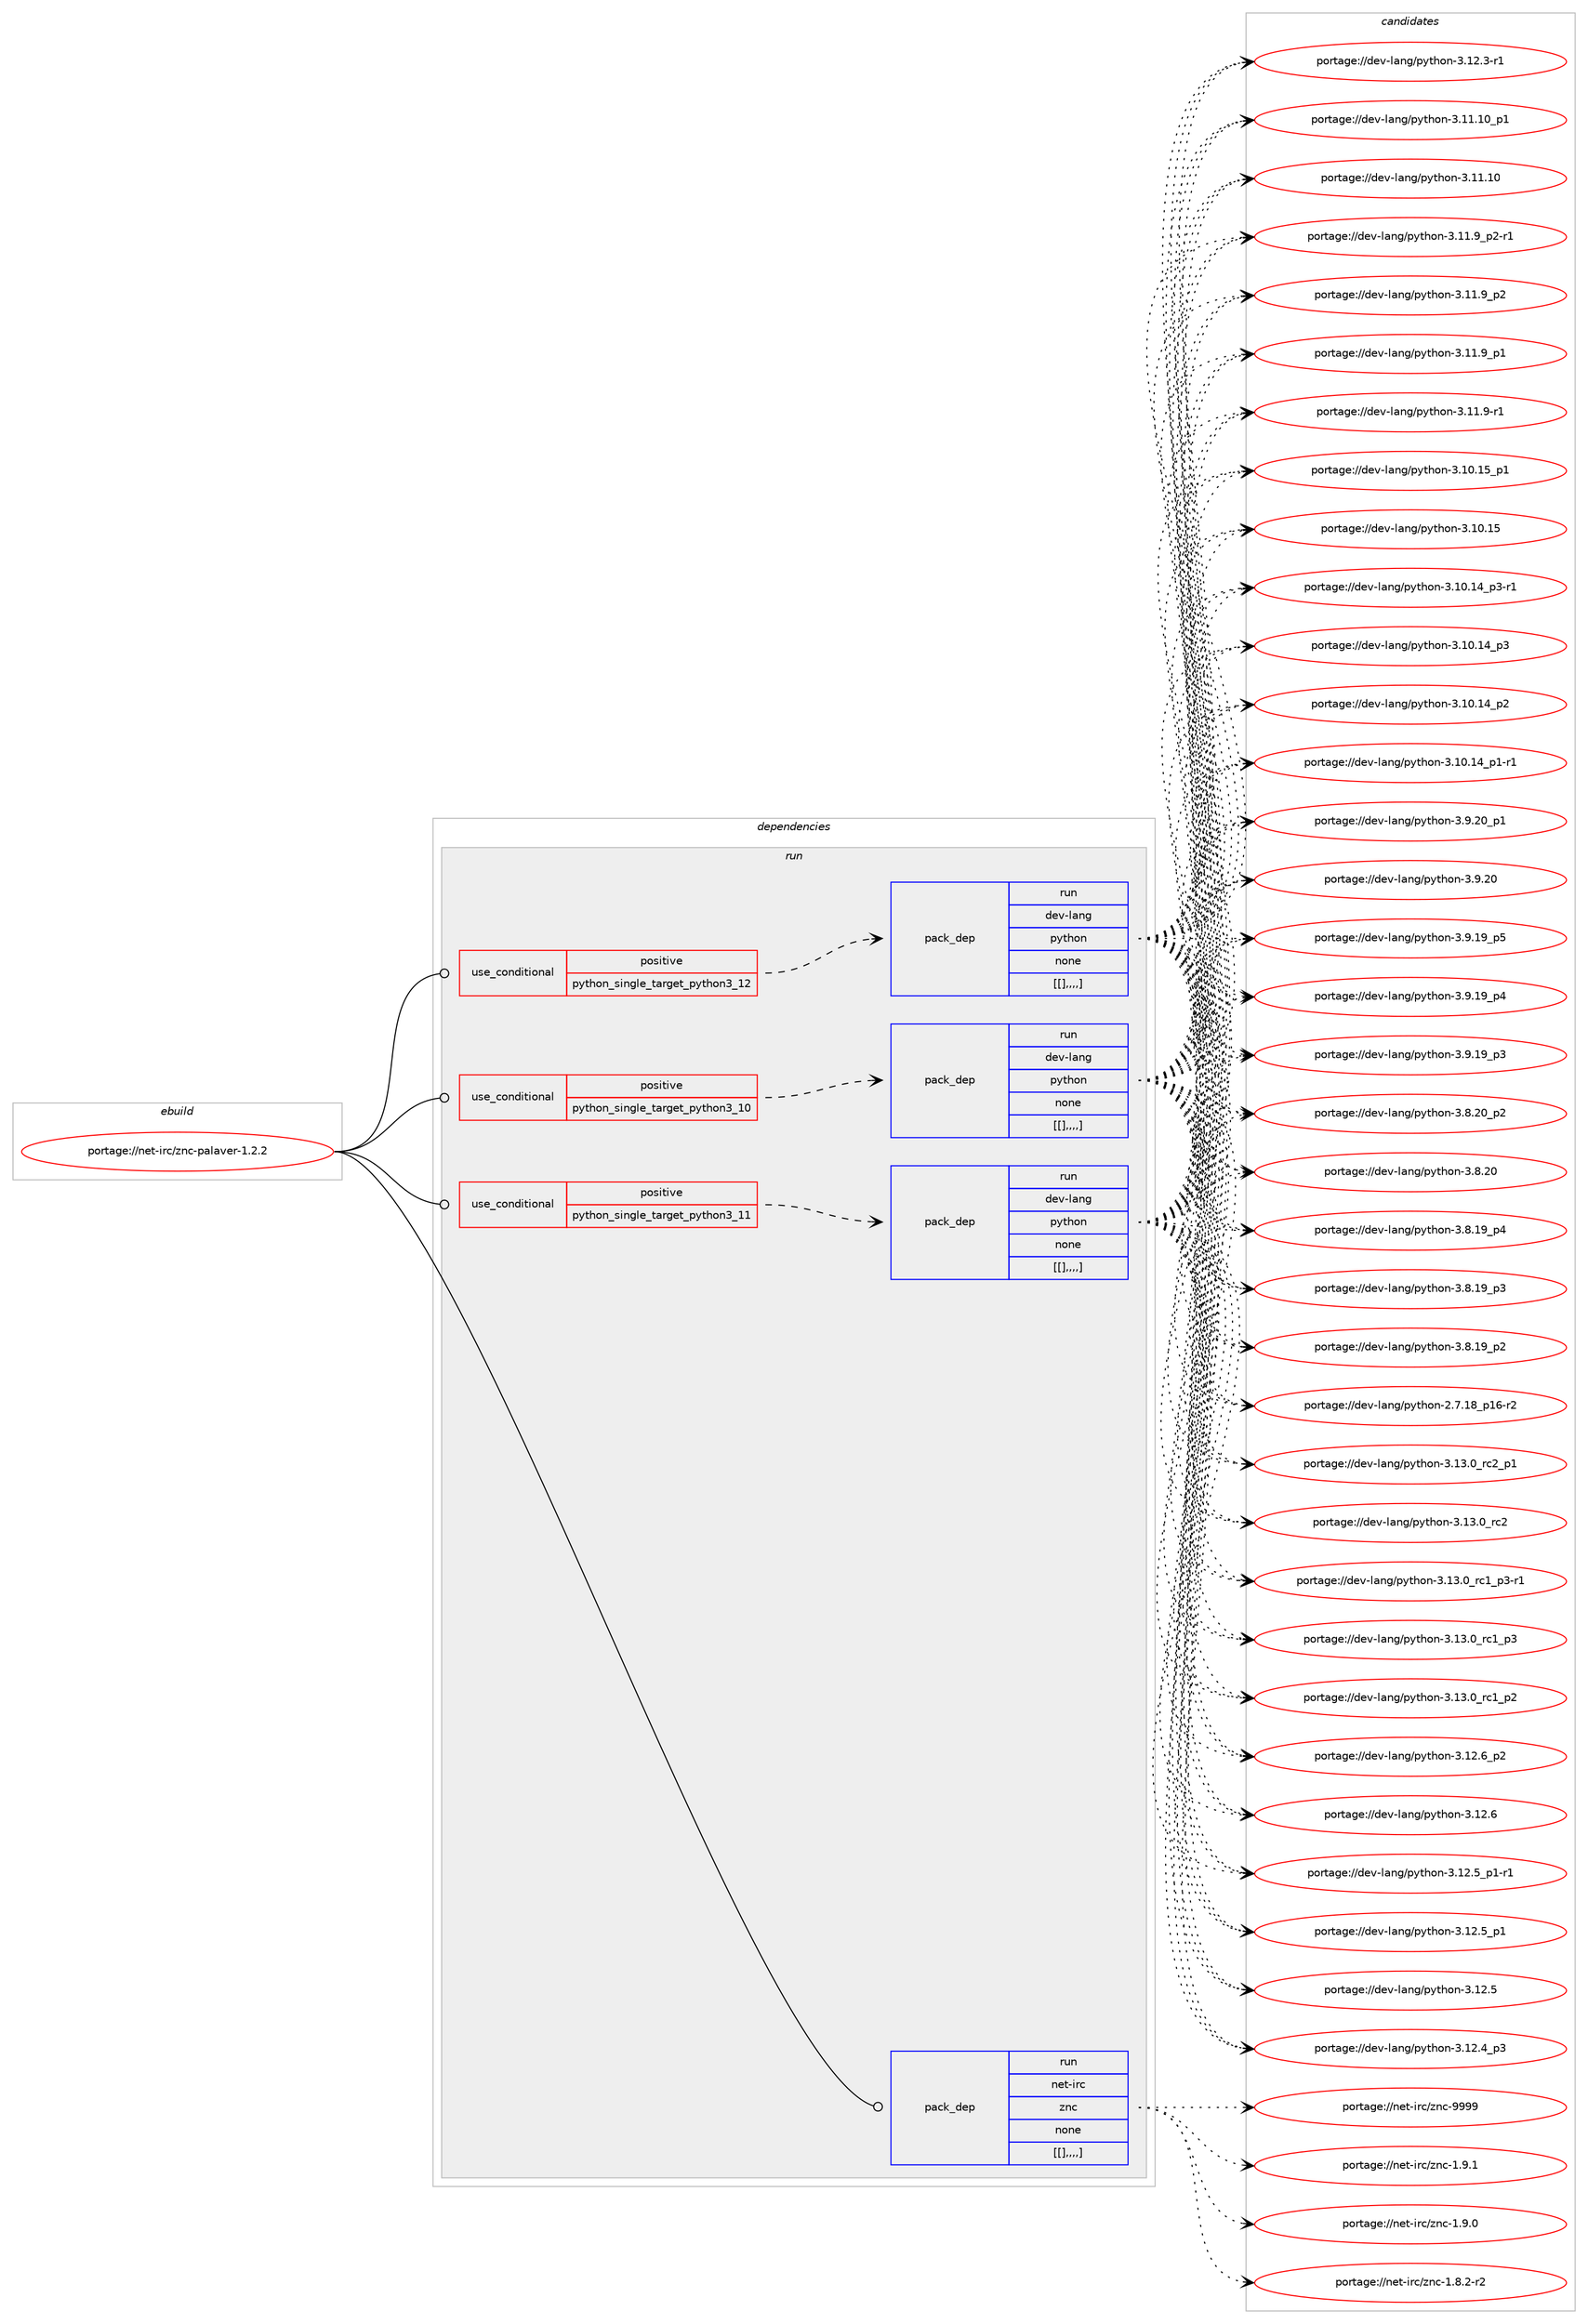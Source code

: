 digraph prolog {

# *************
# Graph options
# *************

newrank=true;
concentrate=true;
compound=true;
graph [rankdir=LR,fontname=Helvetica,fontsize=10,ranksep=1.5];#, ranksep=2.5, nodesep=0.2];
edge  [arrowhead=vee];
node  [fontname=Helvetica,fontsize=10];

# **********
# The ebuild
# **********

subgraph cluster_leftcol {
color=gray;
label=<<i>ebuild</i>>;
id [label="portage://net-irc/znc-palaver-1.2.2", color=red, width=4, href="../net-irc/znc-palaver-1.2.2.svg"];
}

# ****************
# The dependencies
# ****************

subgraph cluster_midcol {
color=gray;
label=<<i>dependencies</i>>;
subgraph cluster_compile {
fillcolor="#eeeeee";
style=filled;
label=<<i>compile</i>>;
}
subgraph cluster_compileandrun {
fillcolor="#eeeeee";
style=filled;
label=<<i>compile and run</i>>;
}
subgraph cluster_run {
fillcolor="#eeeeee";
style=filled;
label=<<i>run</i>>;
subgraph cond97539 {
dependency369702 [label=<<TABLE BORDER="0" CELLBORDER="1" CELLSPACING="0" CELLPADDING="4"><TR><TD ROWSPAN="3" CELLPADDING="10">use_conditional</TD></TR><TR><TD>positive</TD></TR><TR><TD>python_single_target_python3_10</TD></TR></TABLE>>, shape=none, color=red];
subgraph pack269473 {
dependency369703 [label=<<TABLE BORDER="0" CELLBORDER="1" CELLSPACING="0" CELLPADDING="4" WIDTH="220"><TR><TD ROWSPAN="6" CELLPADDING="30">pack_dep</TD></TR><TR><TD WIDTH="110">run</TD></TR><TR><TD>dev-lang</TD></TR><TR><TD>python</TD></TR><TR><TD>none</TD></TR><TR><TD>[[],,,,]</TD></TR></TABLE>>, shape=none, color=blue];
}
dependency369702:e -> dependency369703:w [weight=20,style="dashed",arrowhead="vee"];
}
id:e -> dependency369702:w [weight=20,style="solid",arrowhead="odot"];
subgraph cond97540 {
dependency369704 [label=<<TABLE BORDER="0" CELLBORDER="1" CELLSPACING="0" CELLPADDING="4"><TR><TD ROWSPAN="3" CELLPADDING="10">use_conditional</TD></TR><TR><TD>positive</TD></TR><TR><TD>python_single_target_python3_11</TD></TR></TABLE>>, shape=none, color=red];
subgraph pack269474 {
dependency369705 [label=<<TABLE BORDER="0" CELLBORDER="1" CELLSPACING="0" CELLPADDING="4" WIDTH="220"><TR><TD ROWSPAN="6" CELLPADDING="30">pack_dep</TD></TR><TR><TD WIDTH="110">run</TD></TR><TR><TD>dev-lang</TD></TR><TR><TD>python</TD></TR><TR><TD>none</TD></TR><TR><TD>[[],,,,]</TD></TR></TABLE>>, shape=none, color=blue];
}
dependency369704:e -> dependency369705:w [weight=20,style="dashed",arrowhead="vee"];
}
id:e -> dependency369704:w [weight=20,style="solid",arrowhead="odot"];
subgraph cond97541 {
dependency369706 [label=<<TABLE BORDER="0" CELLBORDER="1" CELLSPACING="0" CELLPADDING="4"><TR><TD ROWSPAN="3" CELLPADDING="10">use_conditional</TD></TR><TR><TD>positive</TD></TR><TR><TD>python_single_target_python3_12</TD></TR></TABLE>>, shape=none, color=red];
subgraph pack269475 {
dependency369707 [label=<<TABLE BORDER="0" CELLBORDER="1" CELLSPACING="0" CELLPADDING="4" WIDTH="220"><TR><TD ROWSPAN="6" CELLPADDING="30">pack_dep</TD></TR><TR><TD WIDTH="110">run</TD></TR><TR><TD>dev-lang</TD></TR><TR><TD>python</TD></TR><TR><TD>none</TD></TR><TR><TD>[[],,,,]</TD></TR></TABLE>>, shape=none, color=blue];
}
dependency369706:e -> dependency369707:w [weight=20,style="dashed",arrowhead="vee"];
}
id:e -> dependency369706:w [weight=20,style="solid",arrowhead="odot"];
subgraph pack269476 {
dependency369708 [label=<<TABLE BORDER="0" CELLBORDER="1" CELLSPACING="0" CELLPADDING="4" WIDTH="220"><TR><TD ROWSPAN="6" CELLPADDING="30">pack_dep</TD></TR><TR><TD WIDTH="110">run</TD></TR><TR><TD>net-irc</TD></TR><TR><TD>znc</TD></TR><TR><TD>none</TD></TR><TR><TD>[[],,,,]</TD></TR></TABLE>>, shape=none, color=blue];
}
id:e -> dependency369708:w [weight=20,style="solid",arrowhead="odot"];
}
}

# **************
# The candidates
# **************

subgraph cluster_choices {
rank=same;
color=gray;
label=<<i>candidates</i>>;

subgraph choice269473 {
color=black;
nodesep=1;
choice100101118451089711010347112121116104111110455146495146489511499509511249 [label="portage://dev-lang/python-3.13.0_rc2_p1", color=red, width=4,href="../dev-lang/python-3.13.0_rc2_p1.svg"];
choice10010111845108971101034711212111610411111045514649514648951149950 [label="portage://dev-lang/python-3.13.0_rc2", color=red, width=4,href="../dev-lang/python-3.13.0_rc2.svg"];
choice1001011184510897110103471121211161041111104551464951464895114994995112514511449 [label="portage://dev-lang/python-3.13.0_rc1_p3-r1", color=red, width=4,href="../dev-lang/python-3.13.0_rc1_p3-r1.svg"];
choice100101118451089711010347112121116104111110455146495146489511499499511251 [label="portage://dev-lang/python-3.13.0_rc1_p3", color=red, width=4,href="../dev-lang/python-3.13.0_rc1_p3.svg"];
choice100101118451089711010347112121116104111110455146495146489511499499511250 [label="portage://dev-lang/python-3.13.0_rc1_p2", color=red, width=4,href="../dev-lang/python-3.13.0_rc1_p2.svg"];
choice100101118451089711010347112121116104111110455146495046549511250 [label="portage://dev-lang/python-3.12.6_p2", color=red, width=4,href="../dev-lang/python-3.12.6_p2.svg"];
choice10010111845108971101034711212111610411111045514649504654 [label="portage://dev-lang/python-3.12.6", color=red, width=4,href="../dev-lang/python-3.12.6.svg"];
choice1001011184510897110103471121211161041111104551464950465395112494511449 [label="portage://dev-lang/python-3.12.5_p1-r1", color=red, width=4,href="../dev-lang/python-3.12.5_p1-r1.svg"];
choice100101118451089711010347112121116104111110455146495046539511249 [label="portage://dev-lang/python-3.12.5_p1", color=red, width=4,href="../dev-lang/python-3.12.5_p1.svg"];
choice10010111845108971101034711212111610411111045514649504653 [label="portage://dev-lang/python-3.12.5", color=red, width=4,href="../dev-lang/python-3.12.5.svg"];
choice100101118451089711010347112121116104111110455146495046529511251 [label="portage://dev-lang/python-3.12.4_p3", color=red, width=4,href="../dev-lang/python-3.12.4_p3.svg"];
choice100101118451089711010347112121116104111110455146495046514511449 [label="portage://dev-lang/python-3.12.3-r1", color=red, width=4,href="../dev-lang/python-3.12.3-r1.svg"];
choice10010111845108971101034711212111610411111045514649494649489511249 [label="portage://dev-lang/python-3.11.10_p1", color=red, width=4,href="../dev-lang/python-3.11.10_p1.svg"];
choice1001011184510897110103471121211161041111104551464949464948 [label="portage://dev-lang/python-3.11.10", color=red, width=4,href="../dev-lang/python-3.11.10.svg"];
choice1001011184510897110103471121211161041111104551464949465795112504511449 [label="portage://dev-lang/python-3.11.9_p2-r1", color=red, width=4,href="../dev-lang/python-3.11.9_p2-r1.svg"];
choice100101118451089711010347112121116104111110455146494946579511250 [label="portage://dev-lang/python-3.11.9_p2", color=red, width=4,href="../dev-lang/python-3.11.9_p2.svg"];
choice100101118451089711010347112121116104111110455146494946579511249 [label="portage://dev-lang/python-3.11.9_p1", color=red, width=4,href="../dev-lang/python-3.11.9_p1.svg"];
choice100101118451089711010347112121116104111110455146494946574511449 [label="portage://dev-lang/python-3.11.9-r1", color=red, width=4,href="../dev-lang/python-3.11.9-r1.svg"];
choice10010111845108971101034711212111610411111045514649484649539511249 [label="portage://dev-lang/python-3.10.15_p1", color=red, width=4,href="../dev-lang/python-3.10.15_p1.svg"];
choice1001011184510897110103471121211161041111104551464948464953 [label="portage://dev-lang/python-3.10.15", color=red, width=4,href="../dev-lang/python-3.10.15.svg"];
choice100101118451089711010347112121116104111110455146494846495295112514511449 [label="portage://dev-lang/python-3.10.14_p3-r1", color=red, width=4,href="../dev-lang/python-3.10.14_p3-r1.svg"];
choice10010111845108971101034711212111610411111045514649484649529511251 [label="portage://dev-lang/python-3.10.14_p3", color=red, width=4,href="../dev-lang/python-3.10.14_p3.svg"];
choice10010111845108971101034711212111610411111045514649484649529511250 [label="portage://dev-lang/python-3.10.14_p2", color=red, width=4,href="../dev-lang/python-3.10.14_p2.svg"];
choice100101118451089711010347112121116104111110455146494846495295112494511449 [label="portage://dev-lang/python-3.10.14_p1-r1", color=red, width=4,href="../dev-lang/python-3.10.14_p1-r1.svg"];
choice100101118451089711010347112121116104111110455146574650489511249 [label="portage://dev-lang/python-3.9.20_p1", color=red, width=4,href="../dev-lang/python-3.9.20_p1.svg"];
choice10010111845108971101034711212111610411111045514657465048 [label="portage://dev-lang/python-3.9.20", color=red, width=4,href="../dev-lang/python-3.9.20.svg"];
choice100101118451089711010347112121116104111110455146574649579511253 [label="portage://dev-lang/python-3.9.19_p5", color=red, width=4,href="../dev-lang/python-3.9.19_p5.svg"];
choice100101118451089711010347112121116104111110455146574649579511252 [label="portage://dev-lang/python-3.9.19_p4", color=red, width=4,href="../dev-lang/python-3.9.19_p4.svg"];
choice100101118451089711010347112121116104111110455146574649579511251 [label="portage://dev-lang/python-3.9.19_p3", color=red, width=4,href="../dev-lang/python-3.9.19_p3.svg"];
choice100101118451089711010347112121116104111110455146564650489511250 [label="portage://dev-lang/python-3.8.20_p2", color=red, width=4,href="../dev-lang/python-3.8.20_p2.svg"];
choice10010111845108971101034711212111610411111045514656465048 [label="portage://dev-lang/python-3.8.20", color=red, width=4,href="../dev-lang/python-3.8.20.svg"];
choice100101118451089711010347112121116104111110455146564649579511252 [label="portage://dev-lang/python-3.8.19_p4", color=red, width=4,href="../dev-lang/python-3.8.19_p4.svg"];
choice100101118451089711010347112121116104111110455146564649579511251 [label="portage://dev-lang/python-3.8.19_p3", color=red, width=4,href="../dev-lang/python-3.8.19_p3.svg"];
choice100101118451089711010347112121116104111110455146564649579511250 [label="portage://dev-lang/python-3.8.19_p2", color=red, width=4,href="../dev-lang/python-3.8.19_p2.svg"];
choice100101118451089711010347112121116104111110455046554649569511249544511450 [label="portage://dev-lang/python-2.7.18_p16-r2", color=red, width=4,href="../dev-lang/python-2.7.18_p16-r2.svg"];
dependency369703:e -> choice100101118451089711010347112121116104111110455146495146489511499509511249:w [style=dotted,weight="100"];
dependency369703:e -> choice10010111845108971101034711212111610411111045514649514648951149950:w [style=dotted,weight="100"];
dependency369703:e -> choice1001011184510897110103471121211161041111104551464951464895114994995112514511449:w [style=dotted,weight="100"];
dependency369703:e -> choice100101118451089711010347112121116104111110455146495146489511499499511251:w [style=dotted,weight="100"];
dependency369703:e -> choice100101118451089711010347112121116104111110455146495146489511499499511250:w [style=dotted,weight="100"];
dependency369703:e -> choice100101118451089711010347112121116104111110455146495046549511250:w [style=dotted,weight="100"];
dependency369703:e -> choice10010111845108971101034711212111610411111045514649504654:w [style=dotted,weight="100"];
dependency369703:e -> choice1001011184510897110103471121211161041111104551464950465395112494511449:w [style=dotted,weight="100"];
dependency369703:e -> choice100101118451089711010347112121116104111110455146495046539511249:w [style=dotted,weight="100"];
dependency369703:e -> choice10010111845108971101034711212111610411111045514649504653:w [style=dotted,weight="100"];
dependency369703:e -> choice100101118451089711010347112121116104111110455146495046529511251:w [style=dotted,weight="100"];
dependency369703:e -> choice100101118451089711010347112121116104111110455146495046514511449:w [style=dotted,weight="100"];
dependency369703:e -> choice10010111845108971101034711212111610411111045514649494649489511249:w [style=dotted,weight="100"];
dependency369703:e -> choice1001011184510897110103471121211161041111104551464949464948:w [style=dotted,weight="100"];
dependency369703:e -> choice1001011184510897110103471121211161041111104551464949465795112504511449:w [style=dotted,weight="100"];
dependency369703:e -> choice100101118451089711010347112121116104111110455146494946579511250:w [style=dotted,weight="100"];
dependency369703:e -> choice100101118451089711010347112121116104111110455146494946579511249:w [style=dotted,weight="100"];
dependency369703:e -> choice100101118451089711010347112121116104111110455146494946574511449:w [style=dotted,weight="100"];
dependency369703:e -> choice10010111845108971101034711212111610411111045514649484649539511249:w [style=dotted,weight="100"];
dependency369703:e -> choice1001011184510897110103471121211161041111104551464948464953:w [style=dotted,weight="100"];
dependency369703:e -> choice100101118451089711010347112121116104111110455146494846495295112514511449:w [style=dotted,weight="100"];
dependency369703:e -> choice10010111845108971101034711212111610411111045514649484649529511251:w [style=dotted,weight="100"];
dependency369703:e -> choice10010111845108971101034711212111610411111045514649484649529511250:w [style=dotted,weight="100"];
dependency369703:e -> choice100101118451089711010347112121116104111110455146494846495295112494511449:w [style=dotted,weight="100"];
dependency369703:e -> choice100101118451089711010347112121116104111110455146574650489511249:w [style=dotted,weight="100"];
dependency369703:e -> choice10010111845108971101034711212111610411111045514657465048:w [style=dotted,weight="100"];
dependency369703:e -> choice100101118451089711010347112121116104111110455146574649579511253:w [style=dotted,weight="100"];
dependency369703:e -> choice100101118451089711010347112121116104111110455146574649579511252:w [style=dotted,weight="100"];
dependency369703:e -> choice100101118451089711010347112121116104111110455146574649579511251:w [style=dotted,weight="100"];
dependency369703:e -> choice100101118451089711010347112121116104111110455146564650489511250:w [style=dotted,weight="100"];
dependency369703:e -> choice10010111845108971101034711212111610411111045514656465048:w [style=dotted,weight="100"];
dependency369703:e -> choice100101118451089711010347112121116104111110455146564649579511252:w [style=dotted,weight="100"];
dependency369703:e -> choice100101118451089711010347112121116104111110455146564649579511251:w [style=dotted,weight="100"];
dependency369703:e -> choice100101118451089711010347112121116104111110455146564649579511250:w [style=dotted,weight="100"];
dependency369703:e -> choice100101118451089711010347112121116104111110455046554649569511249544511450:w [style=dotted,weight="100"];
}
subgraph choice269474 {
color=black;
nodesep=1;
choice100101118451089711010347112121116104111110455146495146489511499509511249 [label="portage://dev-lang/python-3.13.0_rc2_p1", color=red, width=4,href="../dev-lang/python-3.13.0_rc2_p1.svg"];
choice10010111845108971101034711212111610411111045514649514648951149950 [label="portage://dev-lang/python-3.13.0_rc2", color=red, width=4,href="../dev-lang/python-3.13.0_rc2.svg"];
choice1001011184510897110103471121211161041111104551464951464895114994995112514511449 [label="portage://dev-lang/python-3.13.0_rc1_p3-r1", color=red, width=4,href="../dev-lang/python-3.13.0_rc1_p3-r1.svg"];
choice100101118451089711010347112121116104111110455146495146489511499499511251 [label="portage://dev-lang/python-3.13.0_rc1_p3", color=red, width=4,href="../dev-lang/python-3.13.0_rc1_p3.svg"];
choice100101118451089711010347112121116104111110455146495146489511499499511250 [label="portage://dev-lang/python-3.13.0_rc1_p2", color=red, width=4,href="../dev-lang/python-3.13.0_rc1_p2.svg"];
choice100101118451089711010347112121116104111110455146495046549511250 [label="portage://dev-lang/python-3.12.6_p2", color=red, width=4,href="../dev-lang/python-3.12.6_p2.svg"];
choice10010111845108971101034711212111610411111045514649504654 [label="portage://dev-lang/python-3.12.6", color=red, width=4,href="../dev-lang/python-3.12.6.svg"];
choice1001011184510897110103471121211161041111104551464950465395112494511449 [label="portage://dev-lang/python-3.12.5_p1-r1", color=red, width=4,href="../dev-lang/python-3.12.5_p1-r1.svg"];
choice100101118451089711010347112121116104111110455146495046539511249 [label="portage://dev-lang/python-3.12.5_p1", color=red, width=4,href="../dev-lang/python-3.12.5_p1.svg"];
choice10010111845108971101034711212111610411111045514649504653 [label="portage://dev-lang/python-3.12.5", color=red, width=4,href="../dev-lang/python-3.12.5.svg"];
choice100101118451089711010347112121116104111110455146495046529511251 [label="portage://dev-lang/python-3.12.4_p3", color=red, width=4,href="../dev-lang/python-3.12.4_p3.svg"];
choice100101118451089711010347112121116104111110455146495046514511449 [label="portage://dev-lang/python-3.12.3-r1", color=red, width=4,href="../dev-lang/python-3.12.3-r1.svg"];
choice10010111845108971101034711212111610411111045514649494649489511249 [label="portage://dev-lang/python-3.11.10_p1", color=red, width=4,href="../dev-lang/python-3.11.10_p1.svg"];
choice1001011184510897110103471121211161041111104551464949464948 [label="portage://dev-lang/python-3.11.10", color=red, width=4,href="../dev-lang/python-3.11.10.svg"];
choice1001011184510897110103471121211161041111104551464949465795112504511449 [label="portage://dev-lang/python-3.11.9_p2-r1", color=red, width=4,href="../dev-lang/python-3.11.9_p2-r1.svg"];
choice100101118451089711010347112121116104111110455146494946579511250 [label="portage://dev-lang/python-3.11.9_p2", color=red, width=4,href="../dev-lang/python-3.11.9_p2.svg"];
choice100101118451089711010347112121116104111110455146494946579511249 [label="portage://dev-lang/python-3.11.9_p1", color=red, width=4,href="../dev-lang/python-3.11.9_p1.svg"];
choice100101118451089711010347112121116104111110455146494946574511449 [label="portage://dev-lang/python-3.11.9-r1", color=red, width=4,href="../dev-lang/python-3.11.9-r1.svg"];
choice10010111845108971101034711212111610411111045514649484649539511249 [label="portage://dev-lang/python-3.10.15_p1", color=red, width=4,href="../dev-lang/python-3.10.15_p1.svg"];
choice1001011184510897110103471121211161041111104551464948464953 [label="portage://dev-lang/python-3.10.15", color=red, width=4,href="../dev-lang/python-3.10.15.svg"];
choice100101118451089711010347112121116104111110455146494846495295112514511449 [label="portage://dev-lang/python-3.10.14_p3-r1", color=red, width=4,href="../dev-lang/python-3.10.14_p3-r1.svg"];
choice10010111845108971101034711212111610411111045514649484649529511251 [label="portage://dev-lang/python-3.10.14_p3", color=red, width=4,href="../dev-lang/python-3.10.14_p3.svg"];
choice10010111845108971101034711212111610411111045514649484649529511250 [label="portage://dev-lang/python-3.10.14_p2", color=red, width=4,href="../dev-lang/python-3.10.14_p2.svg"];
choice100101118451089711010347112121116104111110455146494846495295112494511449 [label="portage://dev-lang/python-3.10.14_p1-r1", color=red, width=4,href="../dev-lang/python-3.10.14_p1-r1.svg"];
choice100101118451089711010347112121116104111110455146574650489511249 [label="portage://dev-lang/python-3.9.20_p1", color=red, width=4,href="../dev-lang/python-3.9.20_p1.svg"];
choice10010111845108971101034711212111610411111045514657465048 [label="portage://dev-lang/python-3.9.20", color=red, width=4,href="../dev-lang/python-3.9.20.svg"];
choice100101118451089711010347112121116104111110455146574649579511253 [label="portage://dev-lang/python-3.9.19_p5", color=red, width=4,href="../dev-lang/python-3.9.19_p5.svg"];
choice100101118451089711010347112121116104111110455146574649579511252 [label="portage://dev-lang/python-3.9.19_p4", color=red, width=4,href="../dev-lang/python-3.9.19_p4.svg"];
choice100101118451089711010347112121116104111110455146574649579511251 [label="portage://dev-lang/python-3.9.19_p3", color=red, width=4,href="../dev-lang/python-3.9.19_p3.svg"];
choice100101118451089711010347112121116104111110455146564650489511250 [label="portage://dev-lang/python-3.8.20_p2", color=red, width=4,href="../dev-lang/python-3.8.20_p2.svg"];
choice10010111845108971101034711212111610411111045514656465048 [label="portage://dev-lang/python-3.8.20", color=red, width=4,href="../dev-lang/python-3.8.20.svg"];
choice100101118451089711010347112121116104111110455146564649579511252 [label="portage://dev-lang/python-3.8.19_p4", color=red, width=4,href="../dev-lang/python-3.8.19_p4.svg"];
choice100101118451089711010347112121116104111110455146564649579511251 [label="portage://dev-lang/python-3.8.19_p3", color=red, width=4,href="../dev-lang/python-3.8.19_p3.svg"];
choice100101118451089711010347112121116104111110455146564649579511250 [label="portage://dev-lang/python-3.8.19_p2", color=red, width=4,href="../dev-lang/python-3.8.19_p2.svg"];
choice100101118451089711010347112121116104111110455046554649569511249544511450 [label="portage://dev-lang/python-2.7.18_p16-r2", color=red, width=4,href="../dev-lang/python-2.7.18_p16-r2.svg"];
dependency369705:e -> choice100101118451089711010347112121116104111110455146495146489511499509511249:w [style=dotted,weight="100"];
dependency369705:e -> choice10010111845108971101034711212111610411111045514649514648951149950:w [style=dotted,weight="100"];
dependency369705:e -> choice1001011184510897110103471121211161041111104551464951464895114994995112514511449:w [style=dotted,weight="100"];
dependency369705:e -> choice100101118451089711010347112121116104111110455146495146489511499499511251:w [style=dotted,weight="100"];
dependency369705:e -> choice100101118451089711010347112121116104111110455146495146489511499499511250:w [style=dotted,weight="100"];
dependency369705:e -> choice100101118451089711010347112121116104111110455146495046549511250:w [style=dotted,weight="100"];
dependency369705:e -> choice10010111845108971101034711212111610411111045514649504654:w [style=dotted,weight="100"];
dependency369705:e -> choice1001011184510897110103471121211161041111104551464950465395112494511449:w [style=dotted,weight="100"];
dependency369705:e -> choice100101118451089711010347112121116104111110455146495046539511249:w [style=dotted,weight="100"];
dependency369705:e -> choice10010111845108971101034711212111610411111045514649504653:w [style=dotted,weight="100"];
dependency369705:e -> choice100101118451089711010347112121116104111110455146495046529511251:w [style=dotted,weight="100"];
dependency369705:e -> choice100101118451089711010347112121116104111110455146495046514511449:w [style=dotted,weight="100"];
dependency369705:e -> choice10010111845108971101034711212111610411111045514649494649489511249:w [style=dotted,weight="100"];
dependency369705:e -> choice1001011184510897110103471121211161041111104551464949464948:w [style=dotted,weight="100"];
dependency369705:e -> choice1001011184510897110103471121211161041111104551464949465795112504511449:w [style=dotted,weight="100"];
dependency369705:e -> choice100101118451089711010347112121116104111110455146494946579511250:w [style=dotted,weight="100"];
dependency369705:e -> choice100101118451089711010347112121116104111110455146494946579511249:w [style=dotted,weight="100"];
dependency369705:e -> choice100101118451089711010347112121116104111110455146494946574511449:w [style=dotted,weight="100"];
dependency369705:e -> choice10010111845108971101034711212111610411111045514649484649539511249:w [style=dotted,weight="100"];
dependency369705:e -> choice1001011184510897110103471121211161041111104551464948464953:w [style=dotted,weight="100"];
dependency369705:e -> choice100101118451089711010347112121116104111110455146494846495295112514511449:w [style=dotted,weight="100"];
dependency369705:e -> choice10010111845108971101034711212111610411111045514649484649529511251:w [style=dotted,weight="100"];
dependency369705:e -> choice10010111845108971101034711212111610411111045514649484649529511250:w [style=dotted,weight="100"];
dependency369705:e -> choice100101118451089711010347112121116104111110455146494846495295112494511449:w [style=dotted,weight="100"];
dependency369705:e -> choice100101118451089711010347112121116104111110455146574650489511249:w [style=dotted,weight="100"];
dependency369705:e -> choice10010111845108971101034711212111610411111045514657465048:w [style=dotted,weight="100"];
dependency369705:e -> choice100101118451089711010347112121116104111110455146574649579511253:w [style=dotted,weight="100"];
dependency369705:e -> choice100101118451089711010347112121116104111110455146574649579511252:w [style=dotted,weight="100"];
dependency369705:e -> choice100101118451089711010347112121116104111110455146574649579511251:w [style=dotted,weight="100"];
dependency369705:e -> choice100101118451089711010347112121116104111110455146564650489511250:w [style=dotted,weight="100"];
dependency369705:e -> choice10010111845108971101034711212111610411111045514656465048:w [style=dotted,weight="100"];
dependency369705:e -> choice100101118451089711010347112121116104111110455146564649579511252:w [style=dotted,weight="100"];
dependency369705:e -> choice100101118451089711010347112121116104111110455146564649579511251:w [style=dotted,weight="100"];
dependency369705:e -> choice100101118451089711010347112121116104111110455146564649579511250:w [style=dotted,weight="100"];
dependency369705:e -> choice100101118451089711010347112121116104111110455046554649569511249544511450:w [style=dotted,weight="100"];
}
subgraph choice269475 {
color=black;
nodesep=1;
choice100101118451089711010347112121116104111110455146495146489511499509511249 [label="portage://dev-lang/python-3.13.0_rc2_p1", color=red, width=4,href="../dev-lang/python-3.13.0_rc2_p1.svg"];
choice10010111845108971101034711212111610411111045514649514648951149950 [label="portage://dev-lang/python-3.13.0_rc2", color=red, width=4,href="../dev-lang/python-3.13.0_rc2.svg"];
choice1001011184510897110103471121211161041111104551464951464895114994995112514511449 [label="portage://dev-lang/python-3.13.0_rc1_p3-r1", color=red, width=4,href="../dev-lang/python-3.13.0_rc1_p3-r1.svg"];
choice100101118451089711010347112121116104111110455146495146489511499499511251 [label="portage://dev-lang/python-3.13.0_rc1_p3", color=red, width=4,href="../dev-lang/python-3.13.0_rc1_p3.svg"];
choice100101118451089711010347112121116104111110455146495146489511499499511250 [label="portage://dev-lang/python-3.13.0_rc1_p2", color=red, width=4,href="../dev-lang/python-3.13.0_rc1_p2.svg"];
choice100101118451089711010347112121116104111110455146495046549511250 [label="portage://dev-lang/python-3.12.6_p2", color=red, width=4,href="../dev-lang/python-3.12.6_p2.svg"];
choice10010111845108971101034711212111610411111045514649504654 [label="portage://dev-lang/python-3.12.6", color=red, width=4,href="../dev-lang/python-3.12.6.svg"];
choice1001011184510897110103471121211161041111104551464950465395112494511449 [label="portage://dev-lang/python-3.12.5_p1-r1", color=red, width=4,href="../dev-lang/python-3.12.5_p1-r1.svg"];
choice100101118451089711010347112121116104111110455146495046539511249 [label="portage://dev-lang/python-3.12.5_p1", color=red, width=4,href="../dev-lang/python-3.12.5_p1.svg"];
choice10010111845108971101034711212111610411111045514649504653 [label="portage://dev-lang/python-3.12.5", color=red, width=4,href="../dev-lang/python-3.12.5.svg"];
choice100101118451089711010347112121116104111110455146495046529511251 [label="portage://dev-lang/python-3.12.4_p3", color=red, width=4,href="../dev-lang/python-3.12.4_p3.svg"];
choice100101118451089711010347112121116104111110455146495046514511449 [label="portage://dev-lang/python-3.12.3-r1", color=red, width=4,href="../dev-lang/python-3.12.3-r1.svg"];
choice10010111845108971101034711212111610411111045514649494649489511249 [label="portage://dev-lang/python-3.11.10_p1", color=red, width=4,href="../dev-lang/python-3.11.10_p1.svg"];
choice1001011184510897110103471121211161041111104551464949464948 [label="portage://dev-lang/python-3.11.10", color=red, width=4,href="../dev-lang/python-3.11.10.svg"];
choice1001011184510897110103471121211161041111104551464949465795112504511449 [label="portage://dev-lang/python-3.11.9_p2-r1", color=red, width=4,href="../dev-lang/python-3.11.9_p2-r1.svg"];
choice100101118451089711010347112121116104111110455146494946579511250 [label="portage://dev-lang/python-3.11.9_p2", color=red, width=4,href="../dev-lang/python-3.11.9_p2.svg"];
choice100101118451089711010347112121116104111110455146494946579511249 [label="portage://dev-lang/python-3.11.9_p1", color=red, width=4,href="../dev-lang/python-3.11.9_p1.svg"];
choice100101118451089711010347112121116104111110455146494946574511449 [label="portage://dev-lang/python-3.11.9-r1", color=red, width=4,href="../dev-lang/python-3.11.9-r1.svg"];
choice10010111845108971101034711212111610411111045514649484649539511249 [label="portage://dev-lang/python-3.10.15_p1", color=red, width=4,href="../dev-lang/python-3.10.15_p1.svg"];
choice1001011184510897110103471121211161041111104551464948464953 [label="portage://dev-lang/python-3.10.15", color=red, width=4,href="../dev-lang/python-3.10.15.svg"];
choice100101118451089711010347112121116104111110455146494846495295112514511449 [label="portage://dev-lang/python-3.10.14_p3-r1", color=red, width=4,href="../dev-lang/python-3.10.14_p3-r1.svg"];
choice10010111845108971101034711212111610411111045514649484649529511251 [label="portage://dev-lang/python-3.10.14_p3", color=red, width=4,href="../dev-lang/python-3.10.14_p3.svg"];
choice10010111845108971101034711212111610411111045514649484649529511250 [label="portage://dev-lang/python-3.10.14_p2", color=red, width=4,href="../dev-lang/python-3.10.14_p2.svg"];
choice100101118451089711010347112121116104111110455146494846495295112494511449 [label="portage://dev-lang/python-3.10.14_p1-r1", color=red, width=4,href="../dev-lang/python-3.10.14_p1-r1.svg"];
choice100101118451089711010347112121116104111110455146574650489511249 [label="portage://dev-lang/python-3.9.20_p1", color=red, width=4,href="../dev-lang/python-3.9.20_p1.svg"];
choice10010111845108971101034711212111610411111045514657465048 [label="portage://dev-lang/python-3.9.20", color=red, width=4,href="../dev-lang/python-3.9.20.svg"];
choice100101118451089711010347112121116104111110455146574649579511253 [label="portage://dev-lang/python-3.9.19_p5", color=red, width=4,href="../dev-lang/python-3.9.19_p5.svg"];
choice100101118451089711010347112121116104111110455146574649579511252 [label="portage://dev-lang/python-3.9.19_p4", color=red, width=4,href="../dev-lang/python-3.9.19_p4.svg"];
choice100101118451089711010347112121116104111110455146574649579511251 [label="portage://dev-lang/python-3.9.19_p3", color=red, width=4,href="../dev-lang/python-3.9.19_p3.svg"];
choice100101118451089711010347112121116104111110455146564650489511250 [label="portage://dev-lang/python-3.8.20_p2", color=red, width=4,href="../dev-lang/python-3.8.20_p2.svg"];
choice10010111845108971101034711212111610411111045514656465048 [label="portage://dev-lang/python-3.8.20", color=red, width=4,href="../dev-lang/python-3.8.20.svg"];
choice100101118451089711010347112121116104111110455146564649579511252 [label="portage://dev-lang/python-3.8.19_p4", color=red, width=4,href="../dev-lang/python-3.8.19_p4.svg"];
choice100101118451089711010347112121116104111110455146564649579511251 [label="portage://dev-lang/python-3.8.19_p3", color=red, width=4,href="../dev-lang/python-3.8.19_p3.svg"];
choice100101118451089711010347112121116104111110455146564649579511250 [label="portage://dev-lang/python-3.8.19_p2", color=red, width=4,href="../dev-lang/python-3.8.19_p2.svg"];
choice100101118451089711010347112121116104111110455046554649569511249544511450 [label="portage://dev-lang/python-2.7.18_p16-r2", color=red, width=4,href="../dev-lang/python-2.7.18_p16-r2.svg"];
dependency369707:e -> choice100101118451089711010347112121116104111110455146495146489511499509511249:w [style=dotted,weight="100"];
dependency369707:e -> choice10010111845108971101034711212111610411111045514649514648951149950:w [style=dotted,weight="100"];
dependency369707:e -> choice1001011184510897110103471121211161041111104551464951464895114994995112514511449:w [style=dotted,weight="100"];
dependency369707:e -> choice100101118451089711010347112121116104111110455146495146489511499499511251:w [style=dotted,weight="100"];
dependency369707:e -> choice100101118451089711010347112121116104111110455146495146489511499499511250:w [style=dotted,weight="100"];
dependency369707:e -> choice100101118451089711010347112121116104111110455146495046549511250:w [style=dotted,weight="100"];
dependency369707:e -> choice10010111845108971101034711212111610411111045514649504654:w [style=dotted,weight="100"];
dependency369707:e -> choice1001011184510897110103471121211161041111104551464950465395112494511449:w [style=dotted,weight="100"];
dependency369707:e -> choice100101118451089711010347112121116104111110455146495046539511249:w [style=dotted,weight="100"];
dependency369707:e -> choice10010111845108971101034711212111610411111045514649504653:w [style=dotted,weight="100"];
dependency369707:e -> choice100101118451089711010347112121116104111110455146495046529511251:w [style=dotted,weight="100"];
dependency369707:e -> choice100101118451089711010347112121116104111110455146495046514511449:w [style=dotted,weight="100"];
dependency369707:e -> choice10010111845108971101034711212111610411111045514649494649489511249:w [style=dotted,weight="100"];
dependency369707:e -> choice1001011184510897110103471121211161041111104551464949464948:w [style=dotted,weight="100"];
dependency369707:e -> choice1001011184510897110103471121211161041111104551464949465795112504511449:w [style=dotted,weight="100"];
dependency369707:e -> choice100101118451089711010347112121116104111110455146494946579511250:w [style=dotted,weight="100"];
dependency369707:e -> choice100101118451089711010347112121116104111110455146494946579511249:w [style=dotted,weight="100"];
dependency369707:e -> choice100101118451089711010347112121116104111110455146494946574511449:w [style=dotted,weight="100"];
dependency369707:e -> choice10010111845108971101034711212111610411111045514649484649539511249:w [style=dotted,weight="100"];
dependency369707:e -> choice1001011184510897110103471121211161041111104551464948464953:w [style=dotted,weight="100"];
dependency369707:e -> choice100101118451089711010347112121116104111110455146494846495295112514511449:w [style=dotted,weight="100"];
dependency369707:e -> choice10010111845108971101034711212111610411111045514649484649529511251:w [style=dotted,weight="100"];
dependency369707:e -> choice10010111845108971101034711212111610411111045514649484649529511250:w [style=dotted,weight="100"];
dependency369707:e -> choice100101118451089711010347112121116104111110455146494846495295112494511449:w [style=dotted,weight="100"];
dependency369707:e -> choice100101118451089711010347112121116104111110455146574650489511249:w [style=dotted,weight="100"];
dependency369707:e -> choice10010111845108971101034711212111610411111045514657465048:w [style=dotted,weight="100"];
dependency369707:e -> choice100101118451089711010347112121116104111110455146574649579511253:w [style=dotted,weight="100"];
dependency369707:e -> choice100101118451089711010347112121116104111110455146574649579511252:w [style=dotted,weight="100"];
dependency369707:e -> choice100101118451089711010347112121116104111110455146574649579511251:w [style=dotted,weight="100"];
dependency369707:e -> choice100101118451089711010347112121116104111110455146564650489511250:w [style=dotted,weight="100"];
dependency369707:e -> choice10010111845108971101034711212111610411111045514656465048:w [style=dotted,weight="100"];
dependency369707:e -> choice100101118451089711010347112121116104111110455146564649579511252:w [style=dotted,weight="100"];
dependency369707:e -> choice100101118451089711010347112121116104111110455146564649579511251:w [style=dotted,weight="100"];
dependency369707:e -> choice100101118451089711010347112121116104111110455146564649579511250:w [style=dotted,weight="100"];
dependency369707:e -> choice100101118451089711010347112121116104111110455046554649569511249544511450:w [style=dotted,weight="100"];
}
subgraph choice269476 {
color=black;
nodesep=1;
choice110101116451051149947122110994557575757 [label="portage://net-irc/znc-9999", color=red, width=4,href="../net-irc/znc-9999.svg"];
choice11010111645105114994712211099454946574649 [label="portage://net-irc/znc-1.9.1", color=red, width=4,href="../net-irc/znc-1.9.1.svg"];
choice11010111645105114994712211099454946574648 [label="portage://net-irc/znc-1.9.0", color=red, width=4,href="../net-irc/znc-1.9.0.svg"];
choice110101116451051149947122110994549465646504511450 [label="portage://net-irc/znc-1.8.2-r2", color=red, width=4,href="../net-irc/znc-1.8.2-r2.svg"];
dependency369708:e -> choice110101116451051149947122110994557575757:w [style=dotted,weight="100"];
dependency369708:e -> choice11010111645105114994712211099454946574649:w [style=dotted,weight="100"];
dependency369708:e -> choice11010111645105114994712211099454946574648:w [style=dotted,weight="100"];
dependency369708:e -> choice110101116451051149947122110994549465646504511450:w [style=dotted,weight="100"];
}
}

}
